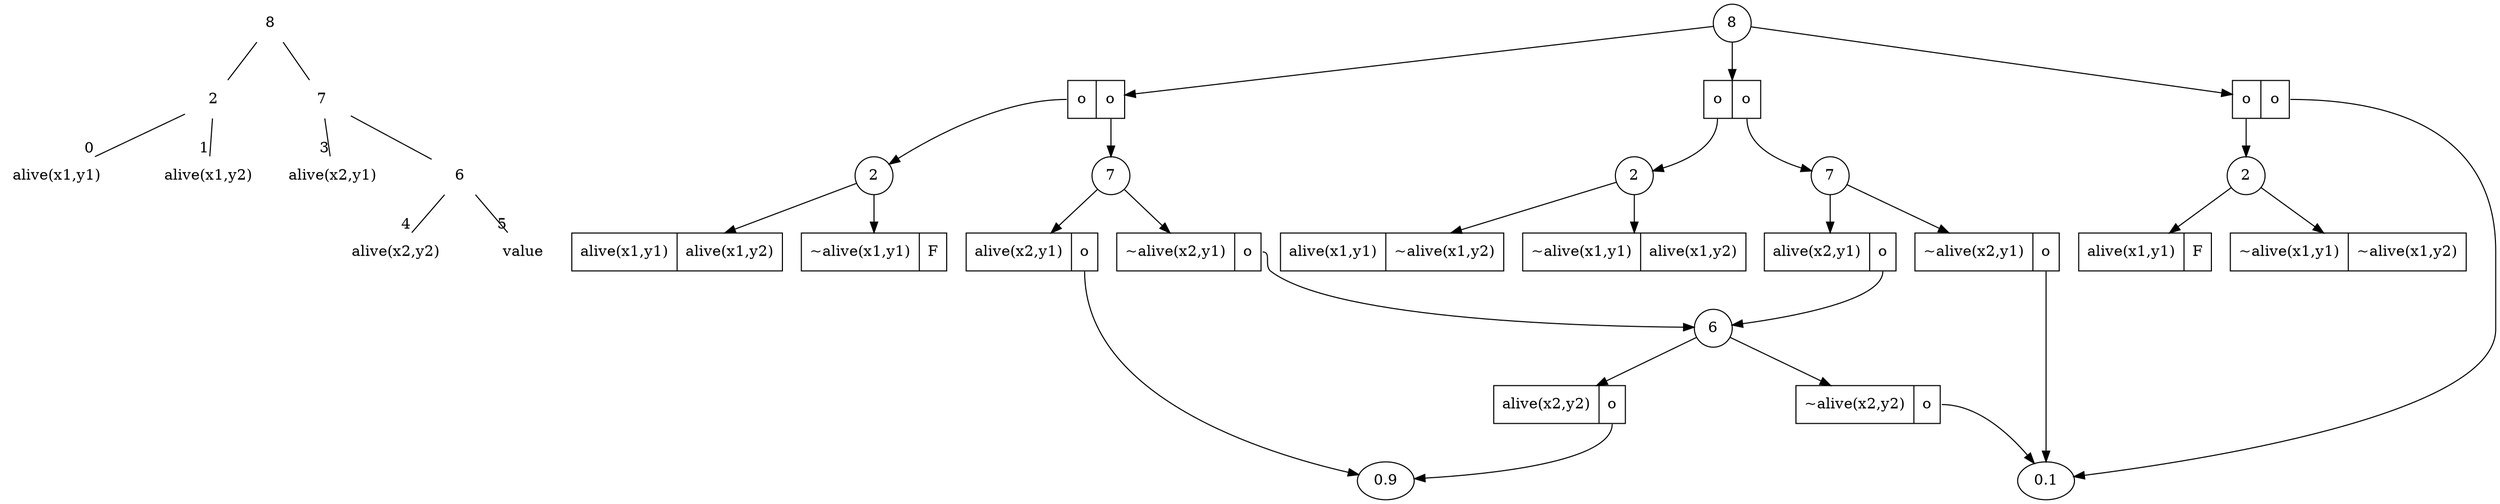 digraph sdd {
  graph [ordering="out"]
  v2 [shape=none,label="2"]
  v0 [shape=none,label="alive(x1,y1)"]
  v2 -> v0 [arrowhead=none,headlabel=0]
  v1 [shape=none,label="alive(x1,y2)"]
  v2 -> v1 [arrowhead=none,headlabel=1]
  v0_1 [label="",width=.1,style=invis]
  v0 -> v0_1 [style=invis]
  {rank=same v0 -> v0_1 -> v1 [style=invis]}
  v6 [shape=none,label="6"]
  v4 [shape=none,label="alive(x2,y2)"]
  v6 -> v4 [arrowhead=none,headlabel=4]
  v5 [shape=none,label="value"]
  v6 -> v5 [arrowhead=none,headlabel=5]
  v4_5 [label="",width=.1,style=invis]
  v4 -> v4_5 [style=invis]
  {rank=same v4 -> v4_5 -> v5 [style=invis]}
  v7 [shape=none,label="7"]
  v3 [shape=none,label="alive(x2,y1)"]
  v7 -> v3 [arrowhead=none,headlabel=3]
  v7 -> v6 [arrowhead=none]
  v3_6 [label="",width=.1,style=invis]
  v3 -> v3_6 [style=invis]
  {rank=same v3 -> v3_6 -> v6 [style=invis]}
  v8 [shape=none,label="8"]
  v8 -> v2 [arrowhead=none]
  v8 -> v7 [arrowhead=none]
  v2_7 [label="",width=.1,style=invis]
  v2 -> v2_7 [style=invis]
  {rank=same v2 -> v2_7 -> v7 [style=invis]}
  d0 [shape=circle,label="8"]
  d1 [shape=circle,label="2"]
  e3 [shape=record,label="<f0> alive(x1,y1)|<f1> alive(x1,y2)"]
  d1 -> e3
  e4 [shape=record,label="<f0> ~alive(x1,y1)|<f1> F"]
  d1 -> e4
  { rank=same; e3; e4; }
  d4 [shape=circle,label="7"]
  e6 [shape=record,label="<f0> alive(x2,y1)|<f1> o"]
  d4 -> e6
  d6 [shape=circle,label="6"]
  e8 [shape=record,label="<f0> alive(x2,y2)|<f1> o"]
  d6 -> e8
  e9 [shape=record,label="<f0> ~alive(x2,y2)|<f1> o"]
  d6 -> e9
  { rank=same; e8; e9; }
  e10 [shape=record,label="<f0> ~alive(x2,y1)|<f1> o"]
  e10:f1 -> d6
  d4 -> e10
  { rank=same; e6; e10; }
  e11 [shape=record,label="<f0> o|<f1> o"]
  e11:f0 -> d1
  e11:f1 -> d4
  d0 -> e11
  d11 [shape=circle,label="2"]
  e13 [shape=record,label="<f0> alive(x1,y1)|<f1> ~alive(x1,y2)"]
  d11 -> e13
  e14 [shape=record,label="<f0> ~alive(x1,y1)|<f1> alive(x1,y2)"]
  d11 -> e14
  { rank=same; e13; e14; }
  d14 [shape=circle,label="7"]
  e16 [shape=record,label="<f0> alive(x2,y1)|<f1> o"]
  e16:f1 -> d6
  d14 -> e16
  e17 [shape=record,label="<f0> ~alive(x2,y1)|<f1> o"]
  d14 -> e17
  { rank=same; e16; e17; }
  e18 [shape=record,label="<f0> o|<f1> o"]
  e18:f0 -> d11
  e18:f1 -> d14
  d0 -> e18
  d18 [shape=circle,label="2"]
  e20 [shape=record,label="<f0> alive(x1,y1)|<f1> F"]
  d18 -> e20
  e21 [shape=record,label="<f0> ~alive(x1,y1)|<f1> ~alive(x1,y2)"]
  d18 -> e21
  { rank=same; e20; e21; }
  e22 [shape=record,label="<f0> o|<f1> o"]
  e22:f0 -> d18
  d0 -> e22
  { rank=same; e11; e18; e22; }
  value1 [label="0.1"]
  value2 [label="0.9"]
  e9:f1 -> value1
  e17:f1 -> value1
  e22:f1 -> value1
  e6:f1 -> value2
  e8:f1 -> value2
}
